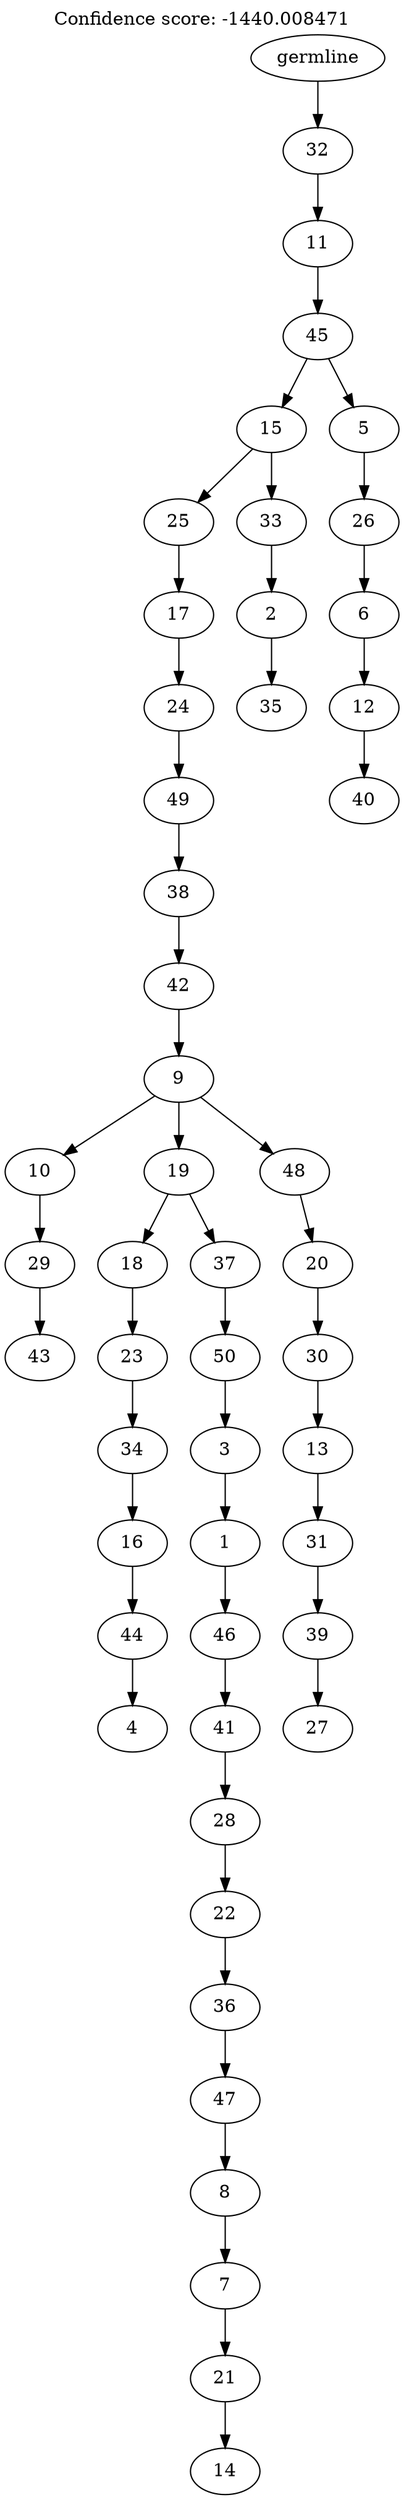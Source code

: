 digraph g {
	"49" -> "50";
	"50" [label="43"];
	"48" -> "49";
	"49" [label="29"];
	"46" -> "47";
	"47" [label="4"];
	"45" -> "46";
	"46" [label="44"];
	"44" -> "45";
	"45" [label="16"];
	"43" -> "44";
	"44" [label="34"];
	"42" -> "43";
	"43" [label="23"];
	"40" -> "41";
	"41" [label="14"];
	"39" -> "40";
	"40" [label="21"];
	"38" -> "39";
	"39" [label="7"];
	"37" -> "38";
	"38" [label="8"];
	"36" -> "37";
	"37" [label="47"];
	"35" -> "36";
	"36" [label="36"];
	"34" -> "35";
	"35" [label="22"];
	"33" -> "34";
	"34" [label="28"];
	"32" -> "33";
	"33" [label="41"];
	"31" -> "32";
	"32" [label="46"];
	"30" -> "31";
	"31" [label="1"];
	"29" -> "30";
	"30" [label="3"];
	"28" -> "29";
	"29" [label="50"];
	"27" -> "28";
	"28" [label="37"];
	"27" -> "42";
	"42" [label="18"];
	"25" -> "26";
	"26" [label="27"];
	"24" -> "25";
	"25" [label="39"];
	"23" -> "24";
	"24" [label="31"];
	"22" -> "23";
	"23" [label="13"];
	"21" -> "22";
	"22" [label="30"];
	"20" -> "21";
	"21" [label="20"];
	"19" -> "20";
	"20" [label="48"];
	"19" -> "27";
	"27" [label="19"];
	"19" -> "48";
	"48" [label="10"];
	"18" -> "19";
	"19" [label="9"];
	"17" -> "18";
	"18" [label="42"];
	"16" -> "17";
	"17" [label="38"];
	"15" -> "16";
	"16" [label="49"];
	"14" -> "15";
	"15" [label="24"];
	"13" -> "14";
	"14" [label="17"];
	"11" -> "12";
	"12" [label="35"];
	"10" -> "11";
	"11" [label="2"];
	"9" -> "10";
	"10" [label="33"];
	"9" -> "13";
	"13" [label="25"];
	"7" -> "8";
	"8" [label="40"];
	"6" -> "7";
	"7" [label="12"];
	"5" -> "6";
	"6" [label="6"];
	"4" -> "5";
	"5" [label="26"];
	"3" -> "4";
	"4" [label="5"];
	"3" -> "9";
	"9" [label="15"];
	"2" -> "3";
	"3" [label="45"];
	"1" -> "2";
	"2" [label="11"];
	"0" -> "1";
	"1" [label="32"];
	"0" [label="germline"];
	labelloc="t";
	label="Confidence score: -1440.008471";
}

